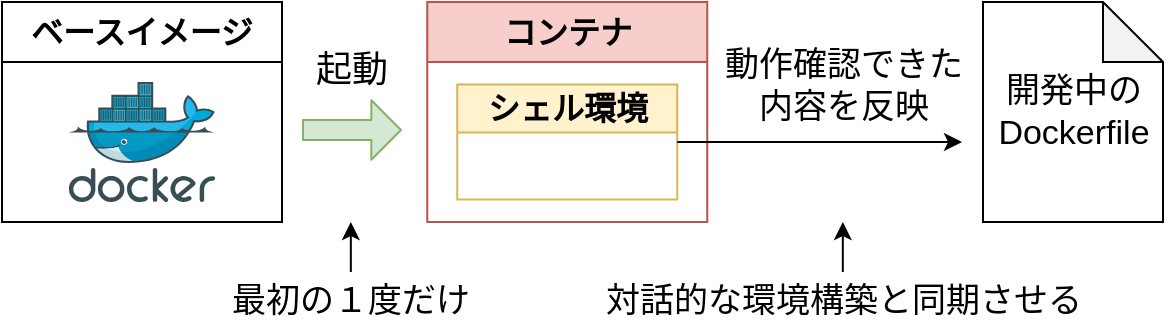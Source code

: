 <mxfile>
    <diagram id="O9MsgoVJyA5zUJ9LyIUo" name="ページ1">
        <mxGraphModel dx="696" dy="759" grid="1" gridSize="10" guides="1" tooltips="1" connect="1" arrows="1" fold="1" page="1" pageScale="1" pageWidth="583" pageHeight="413" math="0" shadow="0">
            <root>
                <mxCell id="0"/>
                <mxCell id="1" parent="0"/>
                <mxCell id="2" value="&lt;font style=&quot;font-size: 17px;&quot;&gt;開発中の&lt;br&gt;Dockerfile&lt;/font&gt;" style="shape=note;whiteSpace=wrap;html=1;backgroundOutline=1;darkOpacity=0.05;" parent="1" vertex="1">
                    <mxGeometry x="490.5" width="90" height="110" as="geometry"/>
                </mxCell>
                <mxCell id="26" value="&lt;font style=&quot;font-size: 16px;&quot;&gt;ベースイメージ&lt;/font&gt;" style="swimlane;whiteSpace=wrap;html=1;startSize=30;" parent="1" vertex="1">
                    <mxGeometry width="140" height="110" as="geometry"/>
                </mxCell>
                <mxCell id="27" value="" style="sketch=0;aspect=fixed;html=1;points=[];align=center;image;fontSize=12;image=img/lib/mscae/Docker.svg;" parent="26" vertex="1">
                    <mxGeometry x="33.41" y="40" width="73.17" height="60" as="geometry"/>
                </mxCell>
                <mxCell id="33" value="&lt;font style=&quot;font-size: 18px;&quot;&gt;起動&lt;/font&gt;" style="text;html=1;strokeColor=none;fillColor=none;align=center;verticalAlign=middle;whiteSpace=wrap;rounded=0;labelBackgroundColor=#FFFFFF;fontSize=18;fontColor=#000000;" parent="1" vertex="1">
                    <mxGeometry x="155" y="24" width="40" height="20" as="geometry"/>
                </mxCell>
                <mxCell id="43" value="&lt;font style=&quot;font-size: 16px;&quot;&gt;コンテナ&lt;/font&gt;" style="swimlane;whiteSpace=wrap;html=1;startSize=30;fillColor=#f8cecc;strokeColor=#b85450;" parent="1" vertex="1">
                    <mxGeometry x="212.63" width="140" height="110" as="geometry"/>
                </mxCell>
                <mxCell id="44" value="&lt;font style=&quot;font-size: 16px;&quot;&gt;シェル環境&lt;/font&gt;" style="swimlane;whiteSpace=wrap;html=1;fontSize=16;startSize=24;fillColor=#fff2cc;strokeColor=#d6b656;" parent="43" vertex="1">
                    <mxGeometry x="15" y="41.25" width="110" height="57.5" as="geometry"/>
                </mxCell>
                <mxCell id="62" value="" style="shape=flexArrow;endArrow=classic;html=1;fontSize=18;fontColor=#000000;fillColor=#d5e8d4;strokeColor=#82b366;endWidth=18.75;endSize=4.612;" parent="1" edge="1">
                    <mxGeometry width="50" height="50" relative="1" as="geometry">
                        <mxPoint x="150" y="64" as="sourcePoint"/>
                        <mxPoint x="200" y="64" as="targetPoint"/>
                    </mxGeometry>
                </mxCell>
                <mxCell id="73" value="&lt;font style=&quot;font-size: 17px;&quot;&gt;最初の１度だけ&lt;/font&gt;" style="text;html=1;strokeColor=none;fillColor=none;align=center;verticalAlign=middle;whiteSpace=wrap;rounded=0;" parent="1" vertex="1">
                    <mxGeometry x="114.35" y="140" width="121.3" height="20" as="geometry"/>
                </mxCell>
                <mxCell id="74" value="" style="endArrow=classic;html=1;" parent="1" edge="1">
                    <mxGeometry width="50" height="50" relative="1" as="geometry">
                        <mxPoint x="174.41" y="135" as="sourcePoint"/>
                        <mxPoint x="174.41" y="110" as="targetPoint"/>
                    </mxGeometry>
                </mxCell>
                <mxCell id="85" style="edgeStyle=none;html=1;fontColor=#000000;exitX=1;exitY=0.5;exitDx=0;exitDy=0;" parent="1" source="44" edge="1">
                    <mxGeometry relative="1" as="geometry">
                        <mxPoint x="480" y="70" as="targetPoint"/>
                        <mxPoint x="360" y="70" as="sourcePoint"/>
                    </mxGeometry>
                </mxCell>
                <mxCell id="86" value="&lt;font style=&quot;font-size: 17px;&quot;&gt;動作確認できた内容を反映&lt;/font&gt;" style="text;html=1;strokeColor=none;fillColor=none;align=center;verticalAlign=middle;whiteSpace=wrap;rounded=0;fontColor=#000000;" parent="1" vertex="1">
                    <mxGeometry x="356" y="24" width="130" height="35" as="geometry"/>
                </mxCell>
                <mxCell id="93" value="&lt;font style=&quot;font-size: 17px;&quot;&gt;対話的な環境構築と同期させる&lt;/font&gt;" style="text;html=1;strokeColor=none;fillColor=none;align=center;verticalAlign=middle;whiteSpace=wrap;rounded=0;" vertex="1" parent="1">
                    <mxGeometry x="301" y="140" width="240" height="20" as="geometry"/>
                </mxCell>
                <mxCell id="94" value="" style="endArrow=classic;html=1;" edge="1" parent="1">
                    <mxGeometry width="50" height="50" relative="1" as="geometry">
                        <mxPoint x="420.41" y="135" as="sourcePoint"/>
                        <mxPoint x="420.41" y="110" as="targetPoint"/>
                    </mxGeometry>
                </mxCell>
            </root>
        </mxGraphModel>
    </diagram>
</mxfile>